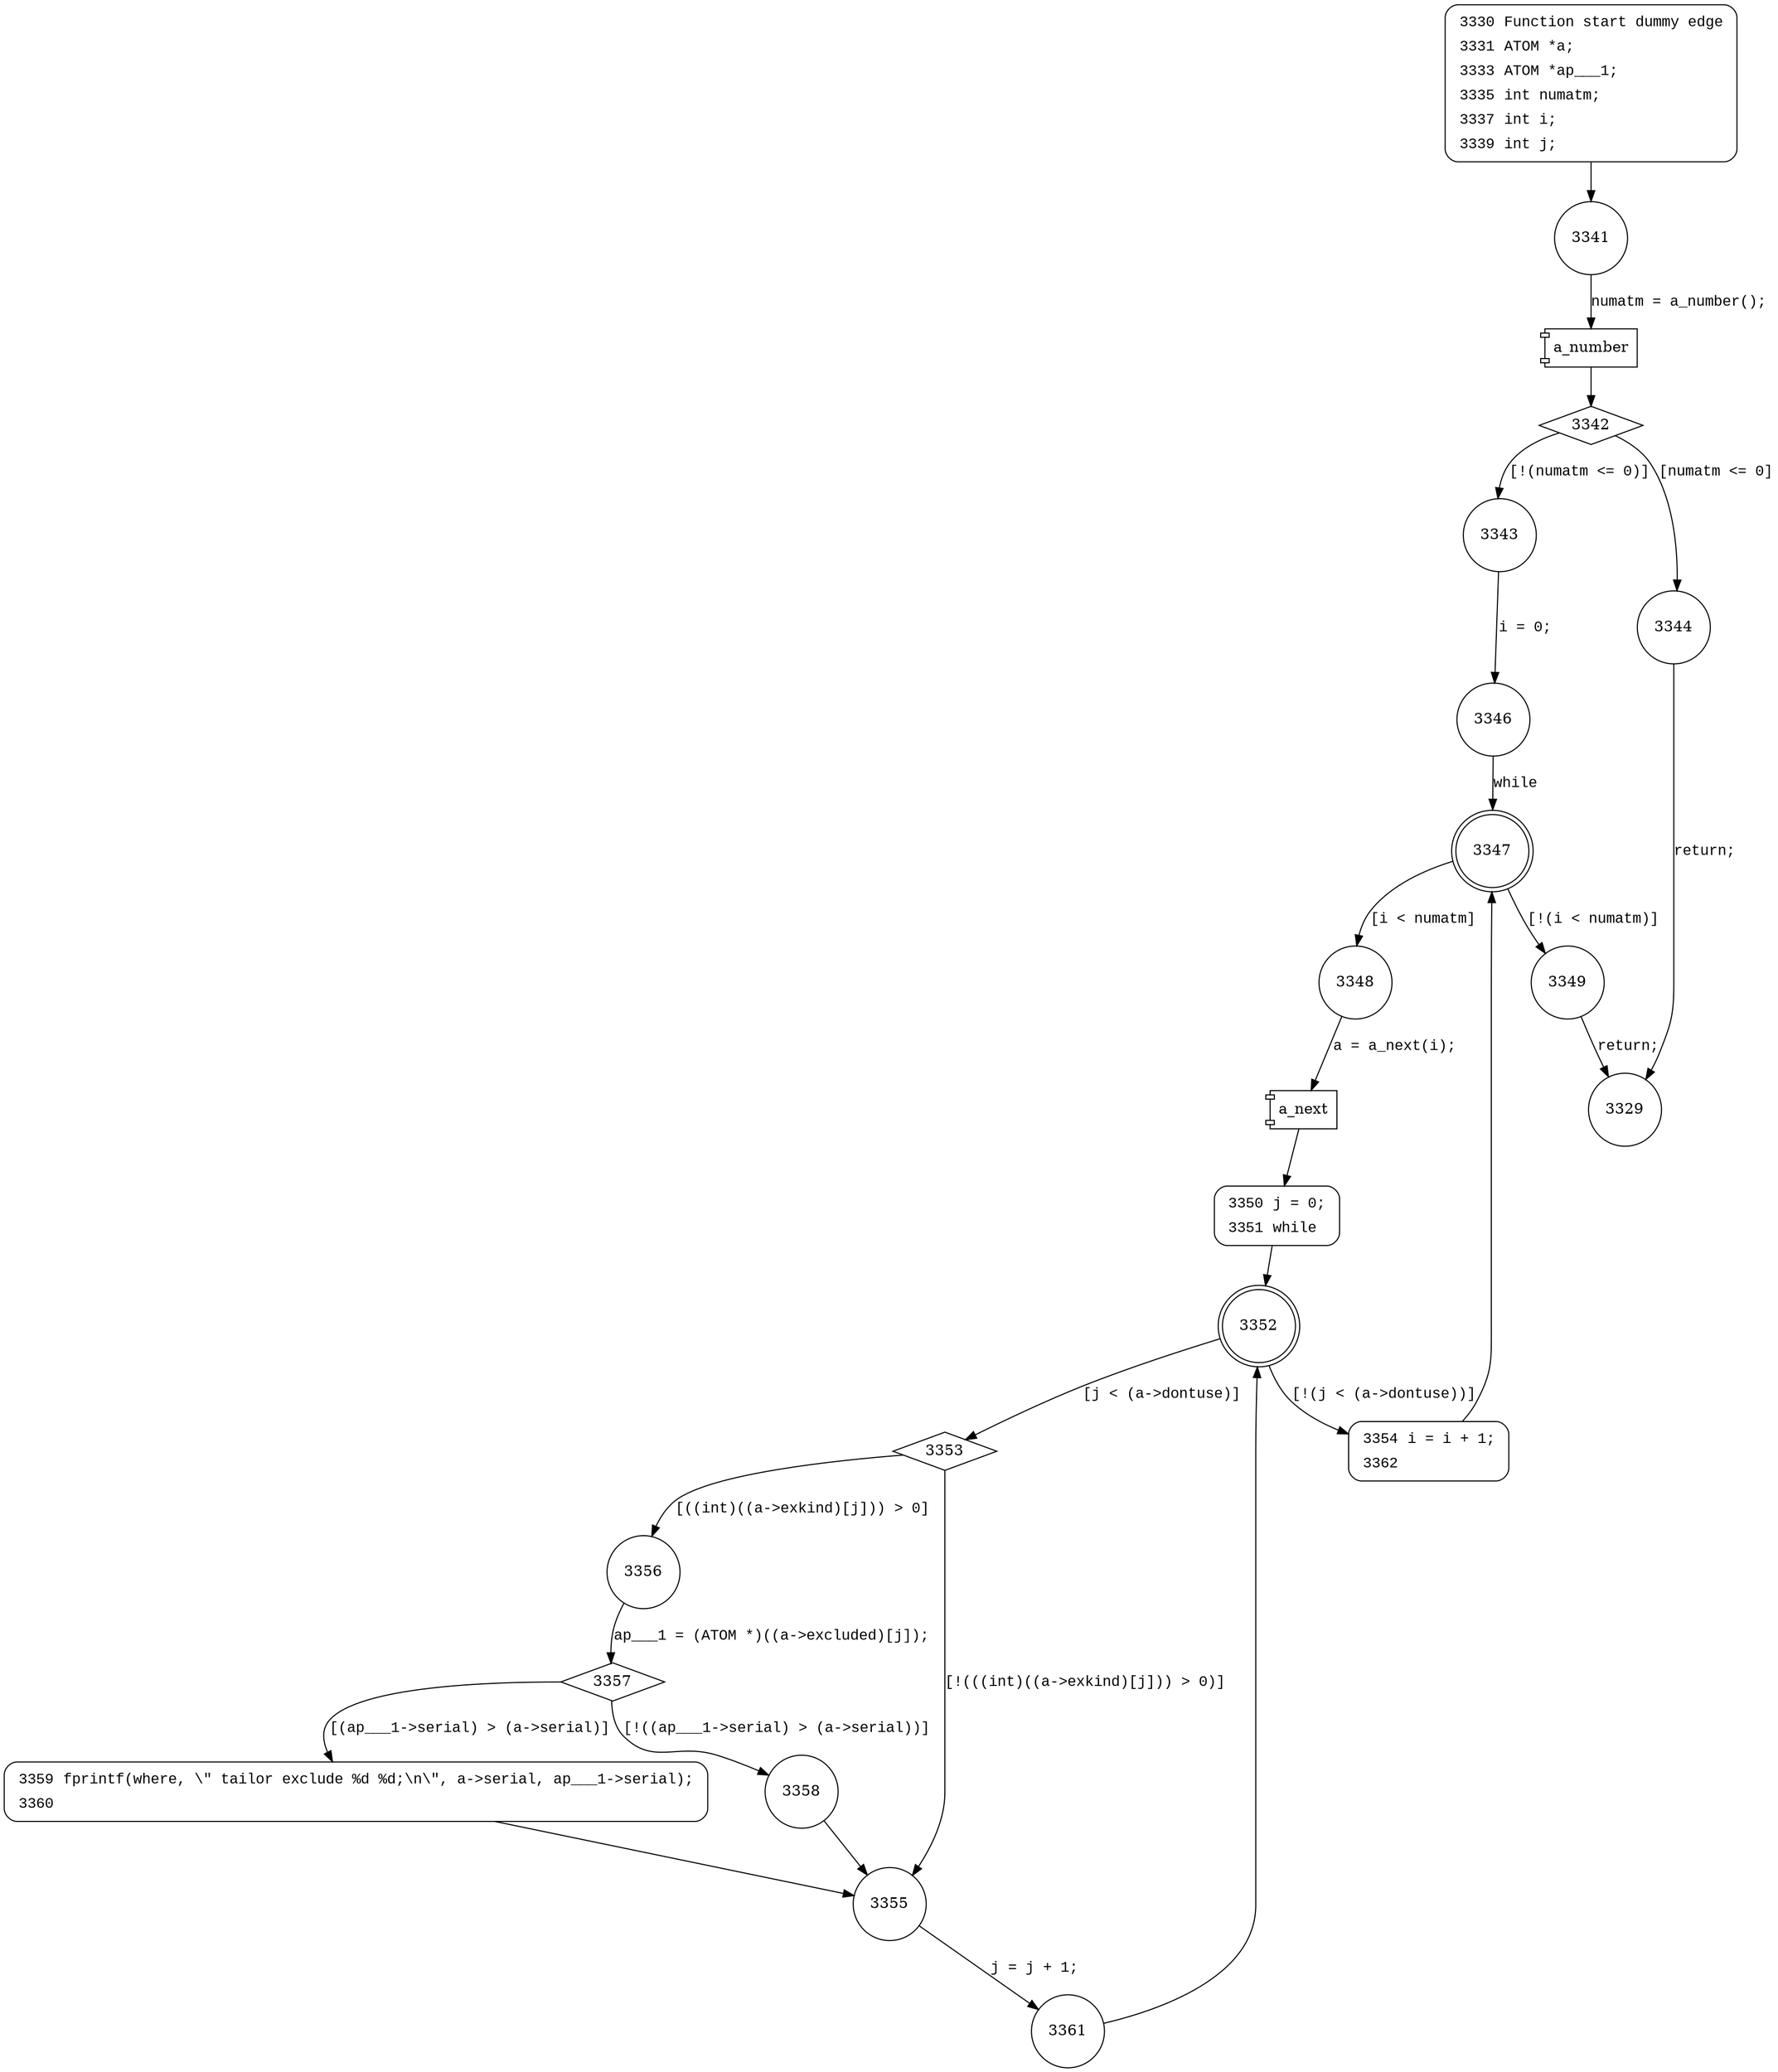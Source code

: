digraph dump_excludes {
3341 [shape="circle"]
3342 [shape="diamond"]
3343 [shape="circle"]
3344 [shape="circle"]
3346 [shape="circle"]
3347 [shape="doublecircle"]
3349 [shape="circle"]
3348 [shape="circle"]
3350 [shape="circle"]
3352 [shape="doublecircle"]
3354 [shape="circle"]
3353 [shape="diamond"]
3355 [shape="circle"]
3356 [shape="circle"]
3357 [shape="diamond"]
3358 [shape="circle"]
3359 [shape="circle"]
3361 [shape="circle"]
3329 [shape="circle"]
3330 [style="filled,bold" penwidth="1" fillcolor="white" fontname="Courier New" shape="Mrecord" label=<<table border="0" cellborder="0" cellpadding="3" bgcolor="white"><tr><td align="right">3330</td><td align="left">Function start dummy edge</td></tr><tr><td align="right">3331</td><td align="left">ATOM *a;</td></tr><tr><td align="right">3333</td><td align="left">ATOM *ap___1;</td></tr><tr><td align="right">3335</td><td align="left">int numatm;</td></tr><tr><td align="right">3337</td><td align="left">int i;</td></tr><tr><td align="right">3339</td><td align="left">int j;</td></tr></table>>]
3330 -> 3341[label=""]
3350 [style="filled,bold" penwidth="1" fillcolor="white" fontname="Courier New" shape="Mrecord" label=<<table border="0" cellborder="0" cellpadding="3" bgcolor="white"><tr><td align="right">3350</td><td align="left">j = 0;</td></tr><tr><td align="right">3351</td><td align="left">while</td></tr></table>>]
3350 -> 3352[label=""]
3359 [style="filled,bold" penwidth="1" fillcolor="white" fontname="Courier New" shape="Mrecord" label=<<table border="0" cellborder="0" cellpadding="3" bgcolor="white"><tr><td align="right">3359</td><td align="left">fprintf(where, \" tailor exclude %d %d;\n\", a-&gt;serial, ap___1-&gt;serial);</td></tr><tr><td align="right">3360</td><td align="left"></td></tr></table>>]
3359 -> 3355[label=""]
3354 [style="filled,bold" penwidth="1" fillcolor="white" fontname="Courier New" shape="Mrecord" label=<<table border="0" cellborder="0" cellpadding="3" bgcolor="white"><tr><td align="right">3354</td><td align="left">i = i + 1;</td></tr><tr><td align="right">3362</td><td align="left"></td></tr></table>>]
3354 -> 3347[label=""]
100656 [shape="component" label="a_number"]
3341 -> 100656 [label="numatm = a_number();" fontname="Courier New"]
100656 -> 3342 [label="" fontname="Courier New"]
3342 -> 3343 [label="[!(numatm <= 0)]" fontname="Courier New"]
3342 -> 3344 [label="[numatm <= 0]" fontname="Courier New"]
3343 -> 3346 [label="i = 0;" fontname="Courier New"]
3347 -> 3349 [label="[!(i < numatm)]" fontname="Courier New"]
3347 -> 3348 [label="[i < numatm]" fontname="Courier New"]
100657 [shape="component" label="a_next"]
3348 -> 100657 [label="a = a_next(i);" fontname="Courier New"]
100657 -> 3350 [label="" fontname="Courier New"]
3352 -> 3354 [label="[!(j < (a->dontuse))]" fontname="Courier New"]
3352 -> 3353 [label="[j < (a->dontuse)]" fontname="Courier New"]
3353 -> 3355 [label="[!(((int)((a->exkind)[j])) > 0)]" fontname="Courier New"]
3353 -> 3356 [label="[((int)((a->exkind)[j])) > 0]" fontname="Courier New"]
3357 -> 3358 [label="[!((ap___1->serial) > (a->serial))]" fontname="Courier New"]
3357 -> 3359 [label="[(ap___1->serial) > (a->serial)]" fontname="Courier New"]
3355 -> 3361 [label="j = j + 1;" fontname="Courier New"]
3358 -> 3355 [label="" fontname="Courier New"]
3349 -> 3329 [label="return;" fontname="Courier New"]
3344 -> 3329 [label="return;" fontname="Courier New"]
3346 -> 3347 [label="while" fontname="Courier New"]
3356 -> 3357 [label="ap___1 = (ATOM *)((a->excluded)[j]);" fontname="Courier New"]
3361 -> 3352 [label="" fontname="Courier New"]
}